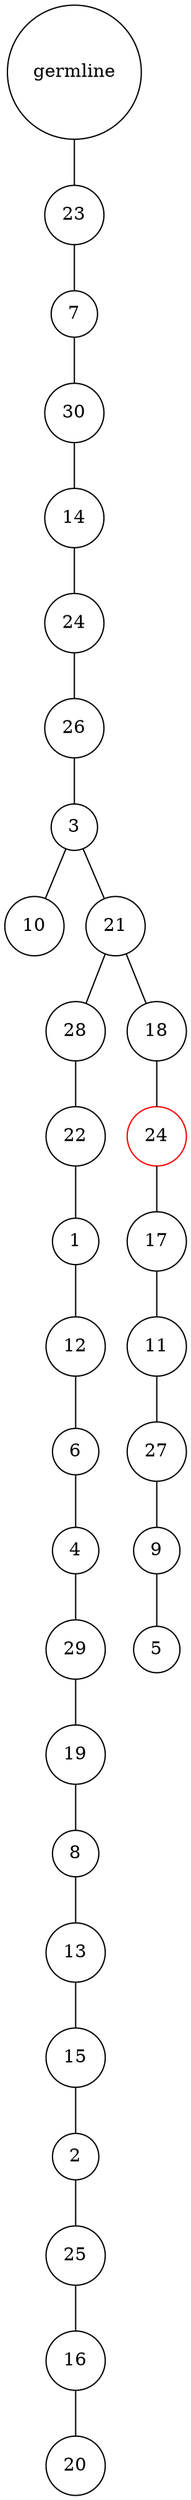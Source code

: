 graph {
	rankdir=UD;
	splines=line;
	node [shape=circle]
	"0x7fc378ce9a60" [label="germline"];
	"0x7fc378ce9a90" [label="23"];
	"0x7fc378ce9a60" -- "0x7fc378ce9a90" ;
	"0x7fc378ce9ac0" [label="7"];
	"0x7fc378ce9a90" -- "0x7fc378ce9ac0" ;
	"0x7fc378ce9af0" [label="30"];
	"0x7fc378ce9ac0" -- "0x7fc378ce9af0" ;
	"0x7fc378ce9b20" [label="14"];
	"0x7fc378ce9af0" -- "0x7fc378ce9b20" ;
	"0x7fc378ce9b50" [label="24"];
	"0x7fc378ce9b20" -- "0x7fc378ce9b50" ;
	"0x7fc378ce9b80" [label="26"];
	"0x7fc378ce9b50" -- "0x7fc378ce9b80" ;
	"0x7fc378ce9bb0" [label="3"];
	"0x7fc378ce9b80" -- "0x7fc378ce9bb0" ;
	"0x7fc378ce9be0" [label="10"];
	"0x7fc378ce9bb0" -- "0x7fc378ce9be0" ;
	"0x7fc378ce9c10" [label="21"];
	"0x7fc378ce9bb0" -- "0x7fc378ce9c10" ;
	"0x7fc378ce9c40" [label="28"];
	"0x7fc378ce9c10" -- "0x7fc378ce9c40" ;
	"0x7fc378ce9c70" [label="22"];
	"0x7fc378ce9c40" -- "0x7fc378ce9c70" ;
	"0x7fc378ce9ca0" [label="1"];
	"0x7fc378ce9c70" -- "0x7fc378ce9ca0" ;
	"0x7fc378ce9cd0" [label="12"];
	"0x7fc378ce9ca0" -- "0x7fc378ce9cd0" ;
	"0x7fc378ce9d00" [label="6"];
	"0x7fc378ce9cd0" -- "0x7fc378ce9d00" ;
	"0x7fc378ce9d30" [label="4"];
	"0x7fc378ce9d00" -- "0x7fc378ce9d30" ;
	"0x7fc378ce9d60" [label="29"];
	"0x7fc378ce9d30" -- "0x7fc378ce9d60" ;
	"0x7fc378ce9d90" [label="19"];
	"0x7fc378ce9d60" -- "0x7fc378ce9d90" ;
	"0x7fc378ce9dc0" [label="8"];
	"0x7fc378ce9d90" -- "0x7fc378ce9dc0" ;
	"0x7fc378ce9df0" [label="13"];
	"0x7fc378ce9dc0" -- "0x7fc378ce9df0" ;
	"0x7fc378ce9e20" [label="15"];
	"0x7fc378ce9df0" -- "0x7fc378ce9e20" ;
	"0x7fc378ce9e50" [label="2"];
	"0x7fc378ce9e20" -- "0x7fc378ce9e50" ;
	"0x7fc378ce9e80" [label="25"];
	"0x7fc378ce9e50" -- "0x7fc378ce9e80" ;
	"0x7fc378ce9eb0" [label="16"];
	"0x7fc378ce9e80" -- "0x7fc378ce9eb0" ;
	"0x7fc378ce9ee0" [label="20"];
	"0x7fc378ce9eb0" -- "0x7fc378ce9ee0" ;
	"0x7fc378ce9f10" [label="18"];
	"0x7fc378ce9c10" -- "0x7fc378ce9f10" ;
	"0x7fc378ce9f40" [label="24",color="red"];
	"0x7fc378ce9f10" -- "0x7fc378ce9f40" ;
	"0x7fc378ce9f70" [label="17"];
	"0x7fc378ce9f40" -- "0x7fc378ce9f70" ;
	"0x7fc378ce9fa0" [label="11"];
	"0x7fc378ce9f70" -- "0x7fc378ce9fa0" ;
	"0x7fc378ce9fd0" [label="27"];
	"0x7fc378ce9fa0" -- "0x7fc378ce9fd0" ;
	"0x7fc378cf6040" [label="9"];
	"0x7fc378ce9fd0" -- "0x7fc378cf6040" ;
	"0x7fc378cf6070" [label="5"];
	"0x7fc378cf6040" -- "0x7fc378cf6070" ;
}

